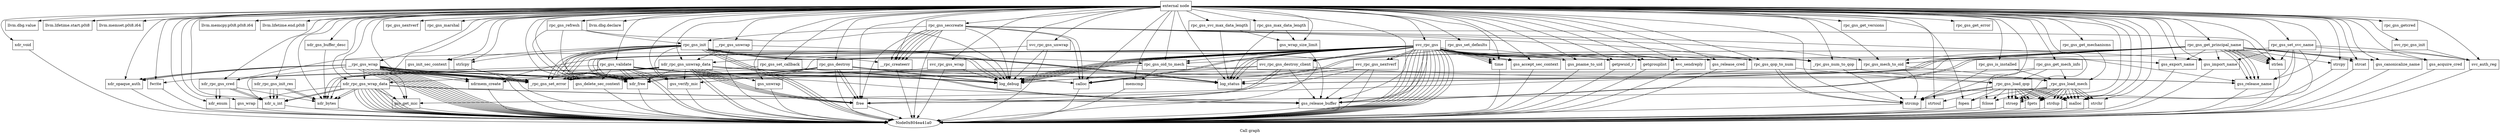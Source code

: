 digraph "Call graph" {
	label="Call graph";

	Node0x804ea4170 [shape=record,label="{external node}"];
	Node0x804ea4170 -> Node0x804ea4200;
	Node0x804ea4170 -> Node0x804ea45c0;
	Node0x804ea4170 -> Node0x804ea4620;
	Node0x804ea4170 -> Node0x804ea4680;
	Node0x804ea4170 -> Node0x804ea4380;
	Node0x804ea4170 -> Node0x804ea43e0;
	Node0x804ea4170 -> Node0x804ea4440;
	Node0x804ea4170 -> Node0x804ea44a0;
	Node0x804ea4170 -> Node0x804ea4500;
	Node0x804ea4170 -> Node0x804ea46e0;
	Node0x804ea4170 -> Node0x804ea4aa0;
	Node0x804ea4170 -> Node0x804ea4740;
	Node0x804ea4170 -> Node0x804ea47a0;
	Node0x804ea4170 -> Node0x804ea4860;
	Node0x804ea4170 -> Node0x804ea48c0;
	Node0x804ea4170 -> Node0x804ea4b00;
	Node0x804ea4170 -> Node0x804ea4920;
	Node0x804ea4170 -> Node0x804ea4a40;
	Node0x804ea4170 -> Node0x804ea4b60;
	Node0x804ea4170 -> Node0x804ea4bc0;
	Node0x804ea4170 -> Node0x804ea4c20;
	Node0x804ea4170 -> Node0x804ea4ce0;
	Node0x804ea4170 -> Node0x804ea4d40;
	Node0x804ea4170 -> Node0x804ea4da0;
	Node0x804ea4170 -> Node0x804ea4c80;
	Node0x804ea4170 -> Node0x804ea4e00;
	Node0x804ea4170 -> Node0x804ea4e60;
	Node0x804ea4170 -> Node0x804ea50a0;
	Node0x804ea4170 -> Node0x804ea4ec0;
	Node0x804ea4170 -> Node0x804ea4f80;
	Node0x804ea4170 -> Node0x804ea4fe0;
	Node0x804ea4170 -> Node0x804ea5100;
	Node0x804ea4170 -> Node0x804ea51c0;
	Node0x804ea4170 -> Node0x804ea5220;
	Node0x804ea4170 -> Node0x804ea5280;
	Node0x804ea4170 -> Node0x804ea52e0;
	Node0x804ea4170 -> Node0x804ea4f20;
	Node0x804ea4170 -> Node0x804ea5340;
	Node0x804ea4170 -> Node0x804ea53a0;
	Node0x804ea4170 -> Node0x804ea5400;
	Node0x804ea4170 -> Node0x804ea5040;
	Node0x804ea4170 -> Node0x804ea5460;
	Node0x804ea4170 -> Node0x804ea4320;
	Node0x804ea4170 -> Node0x804ea4800;
	Node0x804ea4170 -> Node0x804ea5160;
	Node0x804ea4170 -> Node0x804ea54c0;
	Node0x804ea4170 -> Node0x804ea4260;
	Node0x804ea4170 -> Node0x804ea5580;
	Node0x804ea4170 -> Node0x804ea55e0;
	Node0x804ea4170 -> Node0x804ea5640;
	Node0x804ea4170 -> Node0x804ea56a0;
	Node0x804ea4170 -> Node0x804ea5700;
	Node0x804ea4170 -> Node0x804ea5760;
	Node0x804ea4170 -> Node0x804ea57c0;
	Node0x804ea4170 -> Node0x804ea5820;
	Node0x804ea4170 -> Node0x804ea49e0;
	Node0x804ea4170 -> Node0x804ea5880;
	Node0x804ea4170 -> Node0x804ea42c0;
	Node0x804ea4170 -> Node0x804ea5940;
	Node0x804ea4170 -> Node0x804ea59a0;
	Node0x804ea4170 -> Node0x804ea5a00;
	Node0x804ea4170 -> Node0x804ea5a60;
	Node0x804ea4170 -> Node0x804ea5ac0;
	Node0x804ea4170 -> Node0x804ea5b20;
	Node0x804ea4170 -> Node0x804ea4980;
	Node0x804ea4170 -> Node0x804ea5b80;
	Node0x804ea4170 -> Node0x804ea5be0;
	Node0x804ea4170 -> Node0x804ea5ca0;
	Node0x804ea4170 -> Node0x804ea5c40;
	Node0x804ea4170 -> Node0x804ea5d00;
	Node0x804ea4170 -> Node0x804ea5dc0;
	Node0x804ea4170 -> Node0x804ea5e20;
	Node0x804ea4170 -> Node0x804ea5e80;
	Node0x804ea4170 -> Node0x804ea5ee0;
	Node0x804ea4170 -> Node0x804ea5f40;
	Node0x804ea4170 -> Node0x804f66000;
	Node0x804ea4170 -> Node0x804f66060;
	Node0x804ea4170 -> Node0x804f660c0;
	Node0x804ea4170 -> Node0x804f66120;
	Node0x804ea4170 -> Node0x804f66180;
	Node0x804ea4170 -> Node0x804f661e0;
	Node0x804ea4170 -> Node0x804f66240;
	Node0x804ea4170 -> Node0x804f662a0;
	Node0x804ea4170 -> Node0x804f66300;
	Node0x804ea4170 -> Node0x804f66360;
	Node0x804ea4170 -> Node0x804f663c0;
	Node0x804ea4170 -> Node0x804f66420;
	Node0x804ea4170 -> Node0x804f66480;
	Node0x804ea4200 [shape=record,label="{rpc_gss_seccreate}"];
	Node0x804ea4200 -> Node0x804ea4260;
	Node0x804ea4200 -> Node0x804ea42c0;
	Node0x804ea4200 -> Node0x804ea4320;
	Node0x804ea4200 -> Node0x804ea4380;
	Node0x804ea4200 -> Node0x804ea43e0;
	Node0x804ea4200 -> Node0x804ea4380;
	Node0x804ea4200 -> Node0x804ea4380;
	Node0x804ea4200 -> Node0x804ea43e0;
	Node0x804ea4200 -> Node0x804ea4380;
	Node0x804ea4200 -> Node0x804ea4380;
	Node0x804ea4200 -> Node0x804ea4440;
	Node0x804ea4200 -> Node0x804ea44a0;
	Node0x804ea4200 -> Node0x804ea4500;
	Node0x804ea4200 -> Node0x804ea4560;
	Node0x804ea4200 -> Node0x804ea41a0;
	Node0x804ea45c0 [shape=record,label="{llvm.dbg.value}"];
	Node0x804ea4620 [shape=record,label="{llvm.lifetime.start.p0i8}"];
	Node0x804ea4680 [shape=record,label="{llvm.memset.p0i8.i64}"];
	Node0x804ea4380 [shape=record,label="{__rpc_createerr}"];
	Node0x804ea4380 -> Node0x804ea41a0;
	Node0x804ea43e0 [shape=record,label="{calloc}"];
	Node0x804ea43e0 -> Node0x804ea41a0;
	Node0x804ea4440 [shape=record,label="{free}"];
	Node0x804ea4440 -> Node0x804ea41a0;
	Node0x804ea44a0 [shape=record,label="{strlen}"];
	Node0x804ea44a0 -> Node0x804ea41a0;
	Node0x804ea4500 [shape=record,label="{gss_import_name}"];
	Node0x804ea4500 -> Node0x804ea41a0;
	Node0x804ea46e0 [shape=record,label="{llvm.memcpy.p0i8.p0i8.i64}"];
	Node0x804ea4560 [shape=record,label="{rpc_gss_init}"];
	Node0x804ea4560 -> Node0x804ea4320;
	Node0x804ea4560 -> Node0x804ea4740;
	Node0x804ea4560 -> Node0x804ea47a0;
	Node0x804ea4560 -> Node0x804ea4800;
	Node0x804ea4560 -> Node0x804ea41a0;
	Node0x804ea4560 -> Node0x804ea4860;
	Node0x804ea4560 -> Node0x804ea4800;
	Node0x804ea4560 -> Node0x804ea47a0;
	Node0x804ea4560 -> Node0x804ea41a0;
	Node0x804ea4560 -> Node0x804ea48c0;
	Node0x804ea4560 -> Node0x804ea4800;
	Node0x804ea4560 -> Node0x804ea4320;
	Node0x804ea4560 -> Node0x804ea41a0;
	Node0x804ea4560 -> Node0x804ea47a0;
	Node0x804ea4560 -> Node0x804ea4920;
	Node0x804ea4560 -> Node0x804ea4980;
	Node0x804ea4560 -> Node0x804ea49e0;
	Node0x804ea4560 -> Node0x804ea4a40;
	Node0x804ea4560 -> Node0x804ea47a0;
	Node0x804ea4560 -> Node0x804ea4380;
	Node0x804ea4560 -> Node0x804ea4980;
	Node0x804ea4aa0 [shape=record,label="{llvm.lifetime.end.p0i8}"];
	Node0x804ea4740 [shape=record,label="{gss_init_sec_context}"];
	Node0x804ea4740 -> Node0x804ea41a0;
	Node0x804ea47a0 [shape=record,label="{xdr_free}"];
	Node0x804ea47a0 -> Node0x804ea41a0;
	Node0x804ea4860 [shape=record,label="{gss_release_buffer}"];
	Node0x804ea4860 -> Node0x804ea41a0;
	Node0x804ea48c0 [shape=record,label="{gss_verify_mic}"];
	Node0x804ea48c0 -> Node0x804ea41a0;
	Node0x804ea4b00 [shape=record,label="{xdr_void}"];
	Node0x804ea4b00 -> Node0x804ea41a0;
	Node0x804ea4920 [shape=record,label="{gss_delete_sec_context}"];
	Node0x804ea4920 -> Node0x804ea41a0;
	Node0x804ea4a40 [shape=record,label="{strlcpy}"];
	Node0x804ea4a40 -> Node0x804ea41a0;
	Node0x804ea4b60 [shape=record,label="{rpc_gss_nextverf}"];
	Node0x804ea4bc0 [shape=record,label="{rpc_gss_marshal}"];
	Node0x804ea4c20 [shape=record,label="{rpc_gss_validate}"];
	Node0x804ea4c20 -> Node0x804ea4320;
	Node0x804ea4c20 -> Node0x804ea47a0;
	Node0x804ea4c20 -> Node0x804ea43e0;
	Node0x804ea4c20 -> Node0x804ea4c80;
	Node0x804ea4c20 -> Node0x804ea4980;
	Node0x804ea4c20 -> Node0x804ea41a0;
	Node0x804ea4c20 -> Node0x804ea48c0;
	Node0x804ea4c20 -> Node0x804ea4800;
	Node0x804ea4c20 -> Node0x804ea4320;
	Node0x804ea4c20 -> Node0x804ea41a0;
	Node0x804ea4c20 -> Node0x804ea47a0;
	Node0x804ea4c20 -> Node0x804ea4920;
	Node0x804ea4c20 -> Node0x804ea4980;
	Node0x804ea4ce0 [shape=record,label="{rpc_gss_refresh}"];
	Node0x804ea4ce0 -> Node0x804ea4320;
	Node0x804ea4ce0 -> Node0x804ea47a0;
	Node0x804ea4ce0 -> Node0x804ea4920;
	Node0x804ea4ce0 -> Node0x804ea4560;
	Node0x804ea4d40 [shape=record,label="{rpc_gss_destroy}"];
	Node0x804ea4d40 -> Node0x804ea4320;
	Node0x804ea4d40 -> Node0x804ea4320;
	Node0x804ea4d40 -> Node0x804ea41a0;
	Node0x804ea4d40 -> Node0x804ea47a0;
	Node0x804ea4d40 -> Node0x804ea4920;
	Node0x804ea4d40 -> Node0x804ea4da0;
	Node0x804ea4d40 -> Node0x804ea47a0;
	Node0x804ea4d40 -> Node0x804ea4440;
	Node0x804ea4d40 -> Node0x804ea4440;
	Node0x804ea4da0 [shape=record,label="{gss_release_name}"];
	Node0x804ea4da0 -> Node0x804ea41a0;
	Node0x804ea4c80 [shape=record,label="{fwrite}"];
	Node0x804ea4c80 -> Node0x804ea41a0;
	Node0x804ea4e00 [shape=record,label="{rpc_gss_set_defaults}"];
	Node0x804ea4e00 -> Node0x804ea49e0;
	Node0x804ea4e00 -> Node0x804ea42c0;
	Node0x804ea4e60 [shape=record,label="{__rpc_gss_wrap}"];
	Node0x804ea4e60 -> Node0x804ea4320;
	Node0x804ea4e60 -> Node0x804ea4ec0;
	Node0x804ea4e60 -> Node0x804ea4f20;
	Node0x804ea4e60 -> Node0x804ea41a0;
	Node0x804ea4e60 -> Node0x804ea4980;
	Node0x804ea4e60 -> Node0x804ea41a0;
	Node0x804ea4e60 -> Node0x804ea41a0;
	Node0x804ea4e60 -> Node0x804ea4ec0;
	Node0x804ea4e60 -> Node0x804ea41a0;
	Node0x804ea4e60 -> Node0x804ea4f80;
	Node0x804ea4e60 -> Node0x804ea41a0;
	Node0x804ea4e60 -> Node0x804ea4980;
	Node0x804ea4e60 -> Node0x804ea41a0;
	Node0x804ea4e60 -> Node0x804ea41a0;
	Node0x804ea4e60 -> Node0x804ea41a0;
	Node0x804ea4e60 -> Node0x804ea4980;
	Node0x804ea4e60 -> Node0x804ea4f80;
	Node0x804ea4e60 -> Node0x804ea4980;
	Node0x804ea4e60 -> Node0x804ea4fe0;
	Node0x804ea4e60 -> Node0x804ea4800;
	Node0x804ea4e60 -> Node0x804ea4320;
	Node0x804ea4e60 -> Node0x804ea41a0;
	Node0x804ea4e60 -> Node0x804ea47a0;
	Node0x804ea4e60 -> Node0x804ea4920;
	Node0x804ea4e60 -> Node0x804ea4980;
	Node0x804ea4e60 -> Node0x804ea4f80;
	Node0x804ea4e60 -> Node0x804ea4860;
	Node0x804ea4e60 -> Node0x804ea4980;
	Node0x804ea4e60 -> Node0x804ea41a0;
	Node0x804ea4e60 -> Node0x804ea5040;
	Node0x804ea5160 [shape=record,label="{xdr_rpc_gss_unwrap_data}"];
	Node0x804ea5160 -> Node0x804ea52e0;
	Node0x804ea5160 -> Node0x804ea52e0;
	Node0x804ea5160 -> Node0x804ea4440;
	Node0x804ea5160 -> Node0x804ea48c0;
	Node0x804ea5160 -> Node0x804ea4440;
	Node0x804ea5160 -> Node0x804ea4440;
	Node0x804ea5160 -> Node0x804ea52e0;
	Node0x804ea5160 -> Node0x804ea54c0;
	Node0x804ea5160 -> Node0x804ea4440;
	Node0x804ea5160 -> Node0x804ea4860;
	Node0x804ea5160 -> Node0x804ea4ec0;
	Node0x804ea5160 -> Node0x804ea5340;
	Node0x804ea5160 -> Node0x804ea41a0;
	Node0x804ea5160 -> Node0x804ea41a0;
	Node0x804ea5160 -> Node0x804ea47a0;
	Node0x804ea5160 -> Node0x804ea4860;
	Node0x804ea50a0 [shape=record,label="{llvm.dbg.declare}"];
	Node0x804ea4ec0 [shape=record,label="{xdrmem_create}"];
	Node0x804ea4ec0 -> Node0x804ea41a0;
	Node0x804ea4f80 [shape=record,label="{xdr_opaque_auth}"];
	Node0x804ea4f80 -> Node0x804ea41a0;
	Node0x804ea4fe0 [shape=record,label="{gss_get_mic}"];
	Node0x804ea4fe0 -> Node0x804ea41a0;
	Node0x804ea5100 [shape=record,label="{__rpc_gss_unwrap}"];
	Node0x804ea5100 -> Node0x804ea4320;
	Node0x804ea5100 -> Node0x804ea41a0;
	Node0x804ea5100 -> Node0x804ea5160;
	Node0x804ea51c0 [shape=record,label="{rpc_gss_max_data_length}"];
	Node0x804ea51c0 -> Node0x804ea5220;
	Node0x804ea51c0 -> Node0x804ea4800;
	Node0x804ea5220 [shape=record,label="{gss_wrap_size_limit}"];
	Node0x804ea5220 -> Node0x804ea41a0;
	Node0x804ea5280 [shape=record,label="{xdr_gss_buffer_desc}"];
	Node0x804ea5280 -> Node0x804ea52e0;
	Node0x804ea52e0 [shape=record,label="{xdr_bytes}"];
	Node0x804ea52e0 -> Node0x804ea41a0;
	Node0x804ea4f20 [shape=record,label="{xdr_rpc_gss_cred}"];
	Node0x804ea4f20 -> Node0x804ea5340;
	Node0x804ea4f20 -> Node0x804ea53a0;
	Node0x804ea4f20 -> Node0x804ea5340;
	Node0x804ea4f20 -> Node0x804ea53a0;
	Node0x804ea4f20 -> Node0x804ea52e0;
	Node0x804ea5340 [shape=record,label="{xdr_u_int}"];
	Node0x804ea5340 -> Node0x804ea41a0;
	Node0x804ea53a0 [shape=record,label="{xdr_enum}"];
	Node0x804ea53a0 -> Node0x804ea41a0;
	Node0x804ea5400 [shape=record,label="{xdr_rpc_gss_init_res}"];
	Node0x804ea5400 -> Node0x804ea52e0;
	Node0x804ea5400 -> Node0x804ea5340;
	Node0x804ea5400 -> Node0x804ea5340;
	Node0x804ea5400 -> Node0x804ea5340;
	Node0x804ea5400 -> Node0x804ea52e0;
	Node0x804ea5040 [shape=record,label="{xdr_rpc_gss_wrap_data}"];
	Node0x804ea5040 -> Node0x804ea41a0;
	Node0x804ea5040 -> Node0x804ea41a0;
	Node0x804ea5040 -> Node0x804ea5340;
	Node0x804ea5040 -> Node0x804ea41a0;
	Node0x804ea5040 -> Node0x804ea41a0;
	Node0x804ea5040 -> Node0x804ea41a0;
	Node0x804ea5040 -> Node0x804ea41a0;
	Node0x804ea5040 -> Node0x804ea41a0;
	Node0x804ea5040 -> Node0x804ea5340;
	Node0x804ea5040 -> Node0x804ea4fe0;
	Node0x804ea5040 -> Node0x804ea41a0;
	Node0x804ea5040 -> Node0x804ea52e0;
	Node0x804ea5040 -> Node0x804ea4860;
	Node0x804ea5040 -> Node0x804ea5460;
	Node0x804ea5040 -> Node0x804ea41a0;
	Node0x804ea5040 -> Node0x804ea52e0;
	Node0x804ea5040 -> Node0x804ea4860;
	Node0x804ea5460 [shape=record,label="{gss_wrap}"];
	Node0x804ea5460 -> Node0x804ea41a0;
	Node0x804ea4320 [shape=record,label="{log_debug}"];
	Node0x804ea4800 [shape=record,label="{log_status}"];
	Node0x804ea54c0 [shape=record,label="{gss_unwrap}"];
	Node0x804ea54c0 -> Node0x804ea41a0;
	Node0x804ea4260 [shape=record,label="{rpc_gss_mech_to_oid}"];
	Node0x804ea4260 -> Node0x804ea5520;
	Node0x804ea4260 -> Node0x804ea5580;
	Node0x804ea4260 -> Node0x804ea4980;
	Node0x804ea5520 [shape=record,label="{_rpc_gss_load_mech}"];
	Node0x804ea5520 -> Node0x804ea55e0;
	Node0x804ea5520 -> Node0x804ea5640;
	Node0x804ea5520 -> Node0x804ea56a0;
	Node0x804ea5520 -> Node0x804ea56a0;
	Node0x804ea5520 -> Node0x804ea56a0;
	Node0x804ea5520 -> Node0x804ea56a0;
	Node0x804ea5520 -> Node0x804ea5700;
	Node0x804ea5520 -> Node0x804ea5760;
	Node0x804ea5520 -> Node0x804ea5760;
	Node0x804ea5520 -> Node0x804ea5700;
	Node0x804ea5520 -> Node0x804ea5760;
	Node0x804ea5520 -> Node0x804ea5700;
	Node0x804ea5520 -> Node0x804ea4440;
	Node0x804ea5520 -> Node0x804ea5640;
	Node0x804ea5520 -> Node0x804ea57c0;
	Node0x804ea5520 -> Node0x804ea57c0;
	Node0x804ea5520 -> Node0x804ea57c0;
	Node0x804ea5520 -> Node0x804ea5640;
	Node0x804ea5520 -> Node0x804ea5820;
	Node0x804ea5520 -> Node0x804ea5700;
	Node0x804ea5580 [shape=record,label="{strcmp}"];
	Node0x804ea5580 -> Node0x804ea41a0;
	Node0x804ea55e0 [shape=record,label="{fopen}"];
	Node0x804ea55e0 -> Node0x804ea41a0;
	Node0x804ea5640 [shape=record,label="{fgets}"];
	Node0x804ea5640 -> Node0x804ea41a0;
	Node0x804ea56a0 [shape=record,label="{strsep}"];
	Node0x804ea56a0 -> Node0x804ea41a0;
	Node0x804ea5700 [shape=record,label="{malloc}"];
	Node0x804ea5700 -> Node0x804ea41a0;
	Node0x804ea5760 [shape=record,label="{strchr}"];
	Node0x804ea5760 -> Node0x804ea41a0;
	Node0x804ea57c0 [shape=record,label="{strdup}"];
	Node0x804ea57c0 -> Node0x804ea41a0;
	Node0x804ea5820 [shape=record,label="{fclose}"];
	Node0x804ea5820 -> Node0x804ea41a0;
	Node0x804ea49e0 [shape=record,label="{rpc_gss_oid_to_mech}"];
	Node0x804ea49e0 -> Node0x804ea5520;
	Node0x804ea49e0 -> Node0x804ea5880;
	Node0x804ea49e0 -> Node0x804ea4980;
	Node0x804ea5880 [shape=record,label="{memcmp}"];
	Node0x804ea5880 -> Node0x804ea41a0;
	Node0x804ea42c0 [shape=record,label="{rpc_gss_qop_to_num}"];
	Node0x804ea42c0 -> Node0x804ea58e0;
	Node0x804ea42c0 -> Node0x804ea5580;
	Node0x804ea42c0 -> Node0x804ea5580;
	Node0x804ea42c0 -> Node0x804ea4980;
	Node0x804ea58e0 [shape=record,label="{_rpc_gss_load_qop}"];
	Node0x804ea58e0 -> Node0x804ea55e0;
	Node0x804ea58e0 -> Node0x804ea5640;
	Node0x804ea58e0 -> Node0x804ea56a0;
	Node0x804ea58e0 -> Node0x804ea56a0;
	Node0x804ea58e0 -> Node0x804ea56a0;
	Node0x804ea58e0 -> Node0x804ea5700;
	Node0x804ea58e0 -> Node0x804ea57c0;
	Node0x804ea58e0 -> Node0x804ea5940;
	Node0x804ea58e0 -> Node0x804ea57c0;
	Node0x804ea58e0 -> Node0x804ea5640;
	Node0x804ea58e0 -> Node0x804ea5820;
	Node0x804ea58e0 -> Node0x804ea5580;
	Node0x804ea58e0 -> Node0x804ea5700;
	Node0x804ea58e0 -> Node0x804ea5580;
	Node0x804ea5940 [shape=record,label="{strtoul}"];
	Node0x804ea5940 -> Node0x804ea41a0;
	Node0x804ea59a0 [shape=record,label="{_rpc_gss_num_to_qop}"];
	Node0x804ea59a0 -> Node0x804ea58e0;
	Node0x804ea59a0 -> Node0x804ea5580;
	Node0x804ea5a00 [shape=record,label="{rpc_gss_get_mechanisms}"];
	Node0x804ea5a00 -> Node0x804ea5520;
	Node0x804ea5a60 [shape=record,label="{rpc_gss_get_mech_info}"];
	Node0x804ea5a60 -> Node0x804ea5520;
	Node0x804ea5a60 -> Node0x804ea58e0;
	Node0x804ea5a60 -> Node0x804ea5580;
	Node0x804ea5a60 -> Node0x804ea4980;
	Node0x804ea5ac0 [shape=record,label="{rpc_gss_get_versions}"];
	Node0x804ea5b20 [shape=record,label="{rpc_gss_is_installed}"];
	Node0x804ea5b20 -> Node0x804ea5520;
	Node0x804ea5b20 -> Node0x804ea5580;
	Node0x804ea4980 [shape=record,label="{_rpc_gss_set_error}"];
	Node0x804ea5b80 [shape=record,label="{rpc_gss_get_error}"];
	Node0x804ea5be0 [shape=record,label="{svc_rpc_gss_init}"];
	Node0x804ea5be0 -> Node0x804ea5c40;
	Node0x804ea5ca0 [shape=record,label="{svc_rpc_gss}"];
	Node0x804ea5ca0 -> Node0x804ea4320;
	Node0x804ea5ca0 -> Node0x804ea5d00;
	Node0x804ea5ca0 -> Node0x804ea4320;
	Node0x804ea5ca0 -> Node0x804ea5d60;
	Node0x804ea5ca0 -> Node0x804ea4320;
	Node0x804ea5ca0 -> Node0x804ea5d60;
	Node0x804ea5ca0 -> Node0x804ea4ec0;
	Node0x804ea5ca0 -> Node0x804ea4f20;
	Node0x804ea5ca0 -> Node0x804ea41a0;
	Node0x804ea5ca0 -> Node0x804ea41a0;
	Node0x804ea5ca0 -> Node0x804ea4320;
	Node0x804ea5ca0 -> Node0x804ea43e0;
	Node0x804ea5ca0 -> Node0x804ea5d00;
	Node0x804ea5ca0 -> Node0x804ea4320;
	Node0x804ea5ca0 -> Node0x804ea4320;
	Node0x804ea5ca0 -> Node0x804ea41a0;
	Node0x804ea5ca0 -> Node0x804ea5dc0;
	Node0x804ea5ca0 -> Node0x804ea47a0;
	Node0x804ea5ca0 -> Node0x804ea5dc0;
	Node0x804ea5ca0 -> Node0x804ea47a0;
	Node0x804ea5ca0 -> Node0x804ea4800;
	Node0x804ea5ca0 -> Node0x804ea5d00;
	Node0x804ea5ca0 -> Node0x804ea5d00;
	Node0x804ea5ca0 -> Node0x804ea49e0;
	Node0x804ea5ca0 -> Node0x804ea5e20;
	Node0x804ea5ca0 -> Node0x804ea4800;
	Node0x804ea5ca0 -> Node0x804ea43e0;
	Node0x804ea5ca0 -> Node0x804ea4860;
	Node0x804ea5ca0 -> Node0x804ea5e80;
	Node0x804ea5ca0 -> Node0x804ea5ee0;
	Node0x804ea5ca0 -> Node0x804ea5f40;
	Node0x804ea5ca0 -> Node0x804ea4da0;
	Node0x804ea5ca0 -> Node0x804ea5fa0;
	Node0x804ea5ca0 -> Node0x804f66000;
	Node0x804ea5ca0 -> Node0x804ea4860;
	Node0x804ea5ca0 -> Node0x804ea4320;
	Node0x804ea5ca0 -> Node0x804ea41a0;
	Node0x804ea5ca0 -> Node0x804ea41a0;
	Node0x804ea5ca0 -> Node0x804ea41a0;
	Node0x804ea5ca0 -> Node0x804ea41a0;
	Node0x804ea5ca0 -> Node0x804ea41a0;
	Node0x804ea5ca0 -> Node0x804ea41a0;
	Node0x804ea5ca0 -> Node0x804ea41a0;
	Node0x804ea5ca0 -> Node0x804ea41a0;
	Node0x804ea5ca0 -> Node0x804ea48c0;
	Node0x804ea5ca0 -> Node0x804ea4800;
	Node0x804ea5ca0 -> Node0x804ea5fa0;
	Node0x804ea5ca0 -> Node0x804ea59a0;
	Node0x804ea5ca0 -> Node0x804ea41a0;
	Node0x804ea5ca0 -> Node0x804f66060;
	Node0x804ea5ca0 -> Node0x804ea59a0;
	Node0x804ea5ca0 -> Node0x804f66000;
	Node0x804ea5ca0 -> Node0x804ea5d60;
	Node0x804ea5ca0 -> Node0x804ea47a0;
	Node0x804ea5c40 [shape=record,label="{svc_auth_reg}"];
	Node0x804ea5c40 -> Node0x804ea41a0;
	Node0x804ea5d00 [shape=record,label="{time}"];
	Node0x804ea5d00 -> Node0x804ea41a0;
	Node0x804ea5d60 [shape=record,label="{svc_rpc_gss_destroy_client}"];
	Node0x804ea5d60 -> Node0x804ea4320;
	Node0x804ea5d60 -> Node0x804ea4920;
	Node0x804ea5d60 -> Node0x804ea4da0;
	Node0x804ea5d60 -> Node0x804ea4440;
	Node0x804ea5d60 -> Node0x804ea4860;
	Node0x804ea5d60 -> Node0x804ea4440;
	Node0x804ea5dc0 [shape=record,label="{gss_accept_sec_context}"];
	Node0x804ea5dc0 -> Node0x804ea41a0;
	Node0x804ea5e20 [shape=record,label="{gss_export_name}"];
	Node0x804ea5e20 -> Node0x804ea41a0;
	Node0x804ea5e80 [shape=record,label="{gss_pname_to_uid}"];
	Node0x804ea5e80 -> Node0x804ea41a0;
	Node0x804ea5ee0 [shape=record,label="{getpwuid_r}"];
	Node0x804ea5ee0 -> Node0x804ea41a0;
	Node0x804ea5f40 [shape=record,label="{getgrouplist}"];
	Node0x804ea5f40 -> Node0x804ea41a0;
	Node0x804ea5fa0 [shape=record,label="{svc_rpc_gss_nextverf}"];
	Node0x804ea5fa0 -> Node0x804ea4320;
	Node0x804ea5fa0 -> Node0x804ea41a0;
	Node0x804ea5fa0 -> Node0x804ea4860;
	Node0x804ea5fa0 -> Node0x804ea4fe0;
	Node0x804ea5fa0 -> Node0x804ea4800;
	Node0x804f66000 [shape=record,label="{svc_sendreply}"];
	Node0x804f66000 -> Node0x804ea41a0;
	Node0x804f66060 [shape=record,label="{gss_release_cred}"];
	Node0x804f66060 -> Node0x804ea41a0;
	Node0x804f660c0 [shape=record,label="{svc_rpc_gss_wrap}"];
	Node0x804f660c0 -> Node0x804ea4320;
	Node0x804f660c0 -> Node0x804ea41a0;
	Node0x804f660c0 -> Node0x804ea5040;
	Node0x804f66120 [shape=record,label="{svc_rpc_gss_unwrap}"];
	Node0x804f66120 -> Node0x804ea4320;
	Node0x804f66120 -> Node0x804ea41a0;
	Node0x804f66120 -> Node0x804ea5160;
	Node0x804f66180 [shape=record,label="{rpc_gss_set_callback}"];
	Node0x804f66180 -> Node0x804ea43e0;
	Node0x804f66180 -> Node0x804ea4980;
	Node0x804f661e0 [shape=record,label="{rpc_gss_set_svc_name}"];
	Node0x804f661e0 -> Node0x804ea5c40;
	Node0x804f661e0 -> Node0x804ea4260;
	Node0x804f661e0 -> Node0x804ea44a0;
	Node0x804f661e0 -> Node0x804ea4500;
	Node0x804f661e0 -> Node0x804f66240;
	Node0x804f661e0 -> Node0x804ea4da0;
	Node0x804f661e0 -> Node0x804ea5700;
	Node0x804f661e0 -> Node0x804ea57c0;
	Node0x804f66240 [shape=record,label="{gss_acquire_cred}"];
	Node0x804f66240 -> Node0x804ea41a0;
	Node0x804f662a0 [shape=record,label="{rpc_gss_get_principal_name}"];
	Node0x804f662a0 -> Node0x804ea5c40;
	Node0x804f662a0 -> Node0x804ea4260;
	Node0x804f662a0 -> Node0x804ea44a0;
	Node0x804f662a0 -> Node0x804ea44a0;
	Node0x804f662a0 -> Node0x804ea44a0;
	Node0x804f662a0 -> Node0x804ea43e0;
	Node0x804f662a0 -> Node0x804f66300;
	Node0x804f662a0 -> Node0x804ea44a0;
	Node0x804f662a0 -> Node0x804f66360;
	Node0x804f662a0 -> Node0x804ea44a0;
	Node0x804f662a0 -> Node0x804f66360;
	Node0x804f662a0 -> Node0x804ea4500;
	Node0x804f662a0 -> Node0x804ea4440;
	Node0x804f662a0 -> Node0x804ea4800;
	Node0x804f662a0 -> Node0x804f663c0;
	Node0x804f662a0 -> Node0x804ea4800;
	Node0x804f662a0 -> Node0x804ea4da0;
	Node0x804f662a0 -> Node0x804ea4da0;
	Node0x804f662a0 -> Node0x804ea5e20;
	Node0x804f662a0 -> Node0x804ea4800;
	Node0x804f662a0 -> Node0x804ea4da0;
	Node0x804f662a0 -> Node0x804ea4da0;
	Node0x804f662a0 -> Node0x804ea43e0;
	Node0x804f662a0 -> Node0x804ea4860;
	Node0x804f662a0 -> Node0x804ea4860;
	Node0x804f66300 [shape=record,label="{strcpy}"];
	Node0x804f66300 -> Node0x804ea41a0;
	Node0x804f66360 [shape=record,label="{strcat}"];
	Node0x804f66360 -> Node0x804ea41a0;
	Node0x804f663c0 [shape=record,label="{gss_canonicalize_name}"];
	Node0x804f663c0 -> Node0x804ea41a0;
	Node0x804f66420 [shape=record,label="{rpc_gss_getcred}"];
	Node0x804f66480 [shape=record,label="{rpc_gss_svc_max_data_length}"];
	Node0x804f66480 -> Node0x804ea5220;
	Node0x804f66480 -> Node0x804ea4800;
}
